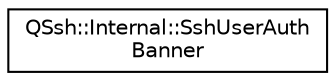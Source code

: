 digraph "Graphical Class Hierarchy"
{
  edge [fontname="Helvetica",fontsize="10",labelfontname="Helvetica",labelfontsize="10"];
  node [fontname="Helvetica",fontsize="10",shape=record];
  rankdir="LR";
  Node0 [label="QSsh::Internal::SshUserAuth\lBanner",height=0.2,width=0.4,color="black", fillcolor="white", style="filled",URL="$struct_q_ssh_1_1_internal_1_1_ssh_user_auth_banner.html"];
}
